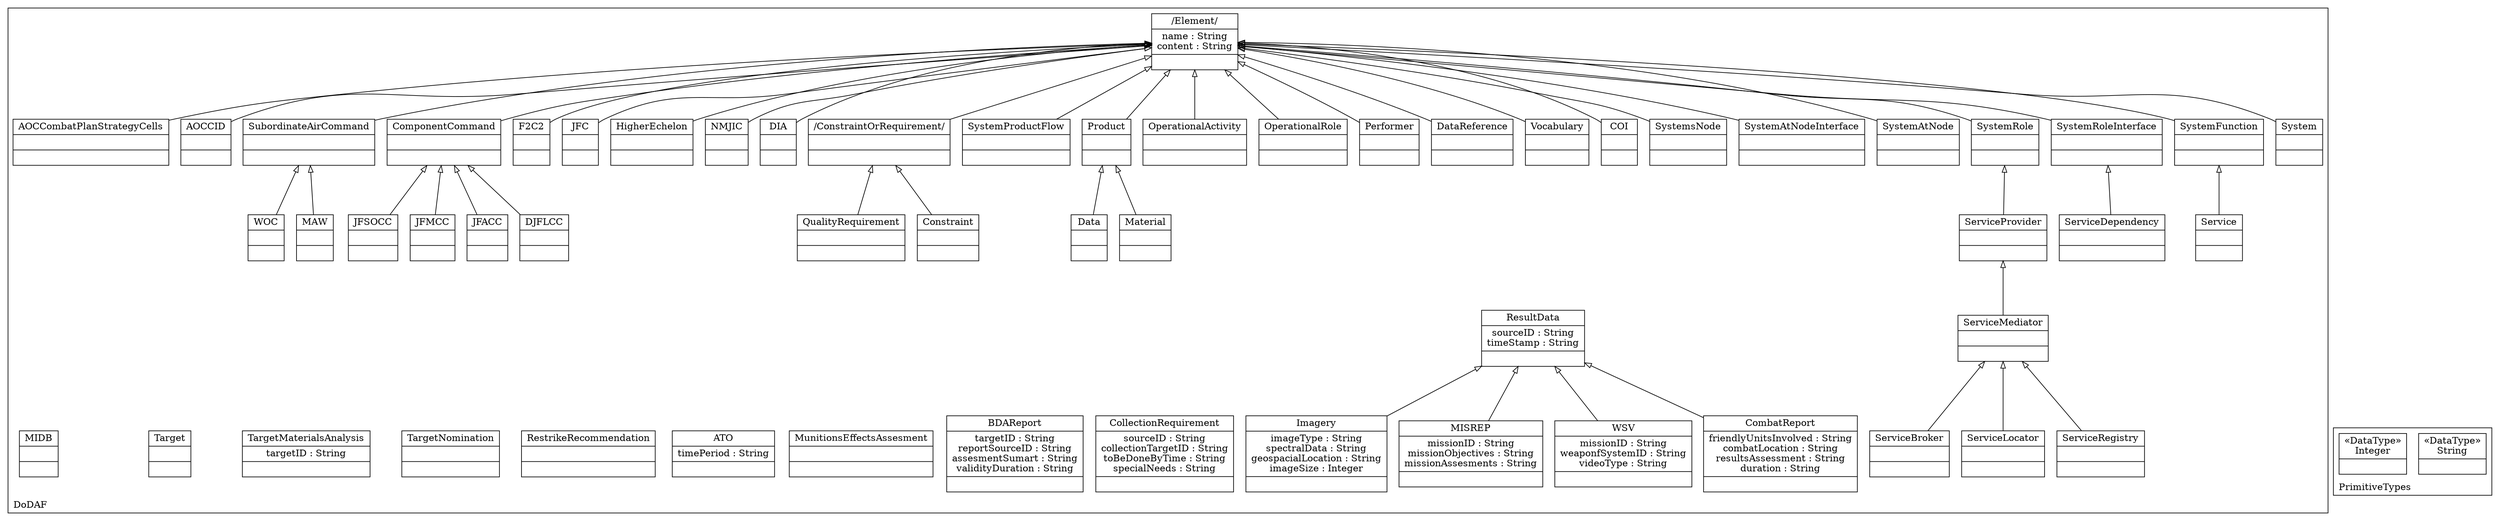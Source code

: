 digraph "KM3 Model in DOT" {
graph[rankdir=BT,labeljust=l,labelloc=t,nodeSep=0.75,compound=true];
 subgraph "cluster_DoDAF"{
labelloc=t
color=black
label=DoDAF
 node[shape=record];
Element[label="{/Element/|name : String\ncontent : String| }"]
;
 node[shape=record];
System[label="{System| | }"]
 System->Element[arrowhead=onormal,group=Element,minlen=2,constraint=true,]
;
 node[shape=record];
SystemRole[label="{SystemRole| | }"]
 SystemRole->Element[arrowhead=onormal,group=Element,minlen=2,constraint=true,]
;
 node[shape=record];
SystemFunction[label="{SystemFunction| | }"]
 SystemFunction->Element[arrowhead=onormal,group=Element,minlen=2,constraint=true,]
;
 node[shape=record];
Service[label="{Service| | }"]
 Service->SystemFunction[arrowhead=onormal,group=SystemFunction,minlen=2,constraint=true,]
;
 node[shape=record];
SystemRoleInterface[label="{SystemRoleInterface| | }"]
 SystemRoleInterface->Element[arrowhead=onormal,group=Element,minlen=2,constraint=true,]
;
 node[shape=record];
ServiceDependency[label="{ServiceDependency| | }"]
 ServiceDependency->SystemRoleInterface[arrowhead=onormal,group=SystemRoleInterface,minlen=2,constraint=true,]
;
 node[shape=record];
ServiceProvider[label="{ServiceProvider| | }"]
 ServiceProvider->SystemRole[arrowhead=onormal,group=SystemRole,minlen=2,constraint=true,]
;
 node[shape=record];
ServiceMediator[label="{ServiceMediator| | }"]
 ServiceMediator->ServiceProvider[arrowhead=onormal,group=ServiceProvider,minlen=2,constraint=true,]
;
 node[shape=record];
ServiceRegistry[label="{ServiceRegistry| | }"]
 ServiceRegistry->ServiceMediator[arrowhead=onormal,group=ServiceMediator,minlen=2,constraint=true,]
;
 node[shape=record];
ServiceLocator[label="{ServiceLocator| | }"]
 ServiceLocator->ServiceMediator[arrowhead=onormal,group=ServiceMediator,minlen=2,constraint=true,]
;
 node[shape=record];
ServiceBroker[label="{ServiceBroker| | }"]
 ServiceBroker->ServiceMediator[arrowhead=onormal,group=ServiceMediator,minlen=2,constraint=true,]
;
 node[shape=record];
SystemAtNode[label="{SystemAtNode| | }"]
 SystemAtNode->Element[arrowhead=onormal,group=Element,minlen=2,constraint=true,]
;
 node[shape=record];
SystemAtNodeInterface[label="{SystemAtNodeInterface| | }"]
 SystemAtNodeInterface->Element[arrowhead=onormal,group=Element,minlen=2,constraint=true,]
;
 node[shape=record];
SystemsNode[label="{SystemsNode| | }"]
 SystemsNode->Element[arrowhead=onormal,group=Element,minlen=2,constraint=true,]
;
 node[shape=record];
COI[label="{COI| | }"]
 COI->Element[arrowhead=onormal,group=Element,minlen=2,constraint=true,]
;
 node[shape=record];
Vocabulary[label="{Vocabulary| | }"]
 Vocabulary->Element[arrowhead=onormal,group=Element,minlen=2,constraint=true,]
;
 node[shape=record];
DataReference[label="{DataReference| | }"]
 DataReference->Element[arrowhead=onormal,group=Element,minlen=2,constraint=true,]
;
 node[shape=record];
Performer[label="{Performer| | }"]
 Performer->Element[arrowhead=onormal,group=Element,minlen=2,constraint=true,]
;
 node[shape=record];
OperationalRole[label="{OperationalRole| | }"]
 OperationalRole->Element[arrowhead=onormal,group=Element,minlen=2,constraint=true,]
;
 node[shape=record];
OperationalActivity[label="{OperationalActivity| | }"]
 OperationalActivity->Element[arrowhead=onormal,group=Element,minlen=2,constraint=true,]
;
 node[shape=record];
Product[label="{Product| | }"]
 Product->Element[arrowhead=onormal,group=Element,minlen=2,constraint=true,]
;
 node[shape=record];
Material[label="{Material| | }"]
 Material->Product[arrowhead=onormal,group=Product,minlen=2,constraint=true,]
;
 node[shape=record];
Data[label="{Data| | }"]
 Data->Product[arrowhead=onormal,group=Product,minlen=2,constraint=true,]
;
 node[shape=record];
SystemProductFlow[label="{SystemProductFlow| | }"]
 SystemProductFlow->Element[arrowhead=onormal,group=Element,minlen=2,constraint=true,]
;
 node[shape=record];
ConstraintOrRequirement[label="{/ConstraintOrRequirement/| | }"]
 ConstraintOrRequirement->Element[arrowhead=onormal,group=Element,minlen=2,constraint=true,]
;
 node[shape=record];
Constraint[label="{Constraint| | }"]
 Constraint->ConstraintOrRequirement[arrowhead=onormal,group=ConstraintOrRequirement,minlen=2,constraint=true,]
;
 node[shape=record];
QualityRequirement[label="{QualityRequirement| | }"]
 QualityRequirement->ConstraintOrRequirement[arrowhead=onormal,group=ConstraintOrRequirement,minlen=2,constraint=true,]
;
 node[shape=record];
DIA[label="{DIA| | }"]
 DIA->Element[arrowhead=onormal,group=Element,minlen=2,constraint=true,]
;
 node[shape=record];
NMJIC[label="{NMJIC| | }"]
 NMJIC->Element[arrowhead=onormal,group=Element,minlen=2,constraint=true,]
;
 node[shape=record];
HigherEchelon[label="{HigherEchelon| | }"]
 HigherEchelon->Element[arrowhead=onormal,group=Element,minlen=2,constraint=true,]
;
 node[shape=record];
JFC[label="{JFC| | }"]
 JFC->Element[arrowhead=onormal,group=Element,minlen=2,constraint=true,]
;
 node[shape=record];
F2C2[label="{F2C2| | }"]
 F2C2->Element[arrowhead=onormal,group=Element,minlen=2,constraint=true,]
;
 node[shape=record];
ComponentCommand[label="{ComponentCommand| | }"]
 ComponentCommand->Element[arrowhead=onormal,group=Element,minlen=2,constraint=true,]
;
 node[shape=record];
DJFLCC[label="{DJFLCC| | }"]
 DJFLCC->ComponentCommand[arrowhead=onormal,group=ComponentCommand,minlen=2,constraint=true,]
;
 node[shape=record];
JFACC[label="{JFACC| | }"]
 JFACC->ComponentCommand[arrowhead=onormal,group=ComponentCommand,minlen=2,constraint=true,]
;
 node[shape=record];
JFMCC[label="{JFMCC| | }"]
 JFMCC->ComponentCommand[arrowhead=onormal,group=ComponentCommand,minlen=2,constraint=true,]
;
 node[shape=record];
JFSOCC[label="{JFSOCC| | }"]
 JFSOCC->ComponentCommand[arrowhead=onormal,group=ComponentCommand,minlen=2,constraint=true,]
;
 node[shape=record];
SubordinateAirCommand[label="{SubordinateAirCommand| | }"]
 SubordinateAirCommand->Element[arrowhead=onormal,group=Element,minlen=2,constraint=true,]
;
 node[shape=record];
MAW[label="{MAW| | }"]
 MAW->SubordinateAirCommand[arrowhead=onormal,group=SubordinateAirCommand,minlen=2,constraint=true,]
;
 node[shape=record];
WOC[label="{WOC| | }"]
 WOC->SubordinateAirCommand[arrowhead=onormal,group=SubordinateAirCommand,minlen=2,constraint=true,]
;
 node[shape=record];
AOCCID[label="{AOCCID| | }"]
 AOCCID->Element[arrowhead=onormal,group=Element,minlen=2,constraint=true,]
;
 node[shape=record];
AOCCombatPlanStrategyCells[label="{AOCCombatPlanStrategyCells| | }"]
 AOCCombatPlanStrategyCells->Element[arrowhead=onormal,group=Element,minlen=2,constraint=true,]
;
 node[shape=record];
ResultData[label="{ResultData|sourceID : String\ntimeStamp : String| }"]
;
 node[shape=record];
CombatReport[label="{CombatReport|friendlyUnitsInvolved : String\ncombatLocation : String\nresultsAssessment : String\nduration : String| }"]
 CombatReport->ResultData[arrowhead=onormal,group=ResultData,minlen=2,constraint=true,]
;
 node[shape=record];
WSV[label="{WSV|missionID : String\nweaponfSystemID : String\nvideoType : String| }"]
 WSV->ResultData[arrowhead=onormal,group=ResultData,minlen=2,constraint=true,]
;
 node[shape=record];
MISREP[label="{MISREP|missionID : String\nmissionObjectives : String\nmissionAssesments : String| }"]
 MISREP->ResultData[arrowhead=onormal,group=ResultData,minlen=2,constraint=true,]
;
 node[shape=record];
Imagery[label="{Imagery|imageType : String\nspectralData : String\ngeospacialLocation : String\nimageSize : Integer| }"]
 Imagery->ResultData[arrowhead=onormal,group=ResultData,minlen=2,constraint=true,]
;
 node[shape=record];
CollectionRequirement[label="{CollectionRequirement|sourceID : String\ncollectionTargetID : String\ntoBeDoneByTime : String\nspecialNeeds : String| }"]
;
 node[shape=record];
BDAReport[label="{BDAReport|targetID : String\nreportSourceID : String\nassesmentSumart : String\nvalidityDuration : String| }"]
;
 node[shape=record];
MunitionsEffectsAssesment[label="{MunitionsEffectsAssesment| | }"]
;
 node[shape=record];
ATO[label="{ATO|timePeriod : String| }"]
;
 node[shape=record];
RestrikeRecommendation[label="{RestrikeRecommendation| | }"]
;
 node[shape=record];
TargetNomination[label="{TargetNomination| | }"]
;
 node[shape=record];
TargetMaterialsAnalysis[label="{TargetMaterialsAnalysis|targetID : String| }"]
;
 node[shape=record];
Target[label="{Target| | }"]
;
 node[shape=record];
MIDB[label="{MIDB| | }"]
;

} subgraph "cluster_PrimitiveTypes"{
labelloc=t
color=black
label=PrimitiveTypes
 node[shape=record];
String[label="{&#171;DataType&#187;\nString|}"]
;
 node[shape=record];
Integer[label="{&#171;DataType&#187;\nInteger|}"]
;

}
}